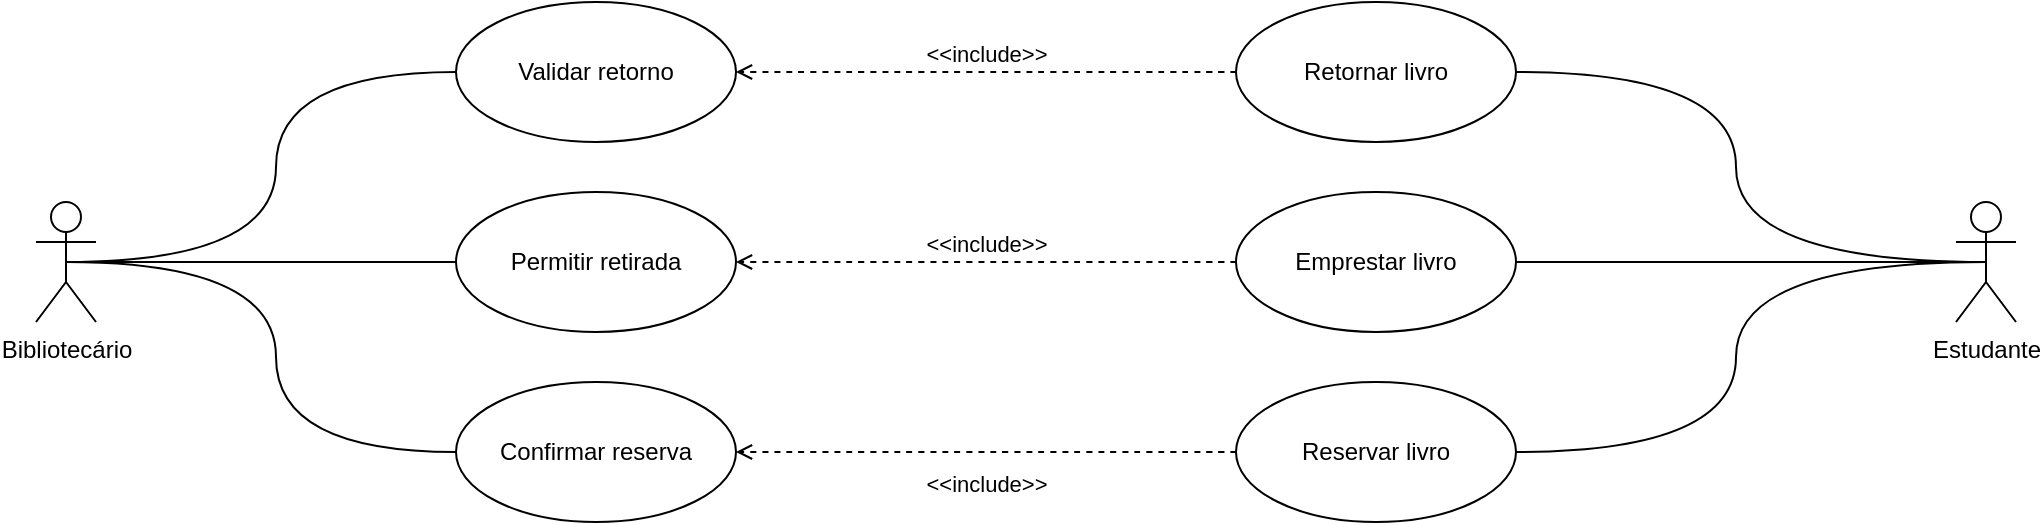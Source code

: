 <mxfile version="15.4.0" type="device"><diagram id="lzGJScUdzZeWx5RmaZr3" name="Página-1"><mxGraphModel dx="1836" dy="647" grid="1" gridSize="10" guides="1" tooltips="1" connect="1" arrows="1" fold="1" page="1" pageScale="1" pageWidth="827" pageHeight="1169" background="#FFFFFF" math="0" shadow="0"><root><mxCell id="0"/><mxCell id="1" parent="0"/><mxCell id="XkDsWO8nyX1EWgmLh05z-6" style="edgeStyle=orthogonalEdgeStyle;rounded=0;orthogonalLoop=1;jettySize=auto;html=1;exitX=0.5;exitY=0.5;exitDx=0;exitDy=0;exitPerimeter=0;entryX=1;entryY=0.5;entryDx=0;entryDy=0;endArrow=none;endFill=0;curved=1;" edge="1" parent="1" source="XkDsWO8nyX1EWgmLh05z-1" target="XkDsWO8nyX1EWgmLh05z-4"><mxGeometry relative="1" as="geometry"/></mxCell><mxCell id="XkDsWO8nyX1EWgmLh05z-7" style="edgeStyle=orthogonalEdgeStyle;curved=1;rounded=0;orthogonalLoop=1;jettySize=auto;html=1;exitX=0.5;exitY=0.5;exitDx=0;exitDy=0;exitPerimeter=0;entryX=1;entryY=0.5;entryDx=0;entryDy=0;endArrow=none;endFill=0;" edge="1" parent="1" source="XkDsWO8nyX1EWgmLh05z-1" target="XkDsWO8nyX1EWgmLh05z-3"><mxGeometry relative="1" as="geometry"/></mxCell><mxCell id="XkDsWO8nyX1EWgmLh05z-8" style="edgeStyle=orthogonalEdgeStyle;curved=1;rounded=0;orthogonalLoop=1;jettySize=auto;html=1;exitX=0.5;exitY=0.5;exitDx=0;exitDy=0;exitPerimeter=0;entryX=1;entryY=0.5;entryDx=0;entryDy=0;endArrow=none;endFill=0;" edge="1" parent="1" source="XkDsWO8nyX1EWgmLh05z-1" target="XkDsWO8nyX1EWgmLh05z-5"><mxGeometry relative="1" as="geometry"/></mxCell><mxCell id="XkDsWO8nyX1EWgmLh05z-1" value="Estudante" style="shape=umlActor;verticalLabelPosition=bottom;verticalAlign=top;html=1;" vertex="1" parent="1"><mxGeometry x="760" y="250" width="30" height="60" as="geometry"/></mxCell><mxCell id="XkDsWO8nyX1EWgmLh05z-11" style="edgeStyle=orthogonalEdgeStyle;curved=1;rounded=0;orthogonalLoop=1;jettySize=auto;html=1;exitX=0.5;exitY=0.5;exitDx=0;exitDy=0;exitPerimeter=0;entryX=0;entryY=0.5;entryDx=0;entryDy=0;endArrow=none;endFill=0;" edge="1" parent="1" source="XkDsWO8nyX1EWgmLh05z-2" target="XkDsWO8nyX1EWgmLh05z-9"><mxGeometry relative="1" as="geometry"/></mxCell><mxCell id="XkDsWO8nyX1EWgmLh05z-16" style="edgeStyle=orthogonalEdgeStyle;curved=1;rounded=0;orthogonalLoop=1;jettySize=auto;html=1;exitX=0.5;exitY=0.5;exitDx=0;exitDy=0;exitPerimeter=0;entryX=0;entryY=0.5;entryDx=0;entryDy=0;endArrow=none;endFill=0;" edge="1" parent="1" source="XkDsWO8nyX1EWgmLh05z-2" target="XkDsWO8nyX1EWgmLh05z-14"><mxGeometry relative="1" as="geometry"/></mxCell><mxCell id="XkDsWO8nyX1EWgmLh05z-20" style="edgeStyle=orthogonalEdgeStyle;curved=1;rounded=0;orthogonalLoop=1;jettySize=auto;html=1;exitX=0.5;exitY=0.5;exitDx=0;exitDy=0;exitPerimeter=0;entryX=0;entryY=0.5;entryDx=0;entryDy=0;endArrow=none;endFill=0;" edge="1" parent="1" source="XkDsWO8nyX1EWgmLh05z-2" target="XkDsWO8nyX1EWgmLh05z-18"><mxGeometry relative="1" as="geometry"/></mxCell><mxCell id="XkDsWO8nyX1EWgmLh05z-2" value="Bibliotecário" style="shape=umlActor;verticalLabelPosition=bottom;verticalAlign=top;html=1;" vertex="1" parent="1"><mxGeometry x="-200" y="250" width="30" height="60" as="geometry"/></mxCell><mxCell id="XkDsWO8nyX1EWgmLh05z-3" value="Emprestar livro" style="ellipse;whiteSpace=wrap;html=1;" vertex="1" parent="1"><mxGeometry x="400" y="245" width="140" height="70" as="geometry"/></mxCell><mxCell id="XkDsWO8nyX1EWgmLh05z-4" value="Retornar livro" style="ellipse;whiteSpace=wrap;html=1;" vertex="1" parent="1"><mxGeometry x="400" y="150" width="140" height="70" as="geometry"/></mxCell><mxCell id="XkDsWO8nyX1EWgmLh05z-5" value="Reservar livro" style="ellipse;whiteSpace=wrap;html=1;" vertex="1" parent="1"><mxGeometry x="400" y="340" width="140" height="70" as="geometry"/></mxCell><mxCell id="XkDsWO8nyX1EWgmLh05z-9" value="Confirmar reserva" style="ellipse;whiteSpace=wrap;html=1;" vertex="1" parent="1"><mxGeometry x="10" y="340" width="140" height="70" as="geometry"/></mxCell><mxCell id="XkDsWO8nyX1EWgmLh05z-10" value="&amp;lt;&amp;lt;include&amp;gt;&amp;gt;" style="html=1;verticalAlign=bottom;labelBackgroundColor=none;endArrow=open;endFill=0;dashed=1;rounded=0;edgeStyle=orthogonalEdgeStyle;curved=1;exitX=0;exitY=0.5;exitDx=0;exitDy=0;entryX=1;entryY=0.5;entryDx=0;entryDy=0;" edge="1" parent="1" source="XkDsWO8nyX1EWgmLh05z-5" target="XkDsWO8nyX1EWgmLh05z-9"><mxGeometry y="25" width="160" relative="1" as="geometry"><mxPoint x="190" y="410" as="sourcePoint"/><mxPoint x="160" y="370" as="targetPoint"/><mxPoint as="offset"/></mxGeometry></mxCell><mxCell id="XkDsWO8nyX1EWgmLh05z-14" value="Permitir retirada" style="ellipse;whiteSpace=wrap;html=1;" vertex="1" parent="1"><mxGeometry x="10" y="245" width="140" height="70" as="geometry"/></mxCell><mxCell id="XkDsWO8nyX1EWgmLh05z-17" value="&amp;lt;&amp;lt;include&amp;gt;&amp;gt;" style="html=1;verticalAlign=bottom;labelBackgroundColor=none;endArrow=open;endFill=0;dashed=1;rounded=0;edgeStyle=orthogonalEdgeStyle;curved=1;entryX=1;entryY=0.5;entryDx=0;entryDy=0;exitX=0;exitY=0.5;exitDx=0;exitDy=0;" edge="1" parent="1" source="XkDsWO8nyX1EWgmLh05z-3" target="XkDsWO8nyX1EWgmLh05z-14"><mxGeometry width="160" relative="1" as="geometry"><mxPoint x="150" y="180" as="sourcePoint"/><mxPoint x="310" y="180" as="targetPoint"/></mxGeometry></mxCell><mxCell id="XkDsWO8nyX1EWgmLh05z-18" value="Validar retorno" style="ellipse;whiteSpace=wrap;html=1;" vertex="1" parent="1"><mxGeometry x="10" y="150" width="140" height="70" as="geometry"/></mxCell><mxCell id="XkDsWO8nyX1EWgmLh05z-21" value="&amp;lt;&amp;lt;include&amp;gt;&amp;gt;" style="html=1;verticalAlign=bottom;labelBackgroundColor=none;endArrow=open;endFill=0;dashed=1;rounded=0;edgeStyle=orthogonalEdgeStyle;curved=1;entryX=1;entryY=0.5;entryDx=0;entryDy=0;exitX=0;exitY=0.5;exitDx=0;exitDy=0;" edge="1" parent="1" source="XkDsWO8nyX1EWgmLh05z-4" target="XkDsWO8nyX1EWgmLh05z-18"><mxGeometry width="160" relative="1" as="geometry"><mxPoint x="390" y="185" as="sourcePoint"/><mxPoint x="350" y="150" as="targetPoint"/></mxGeometry></mxCell></root></mxGraphModel></diagram></mxfile>